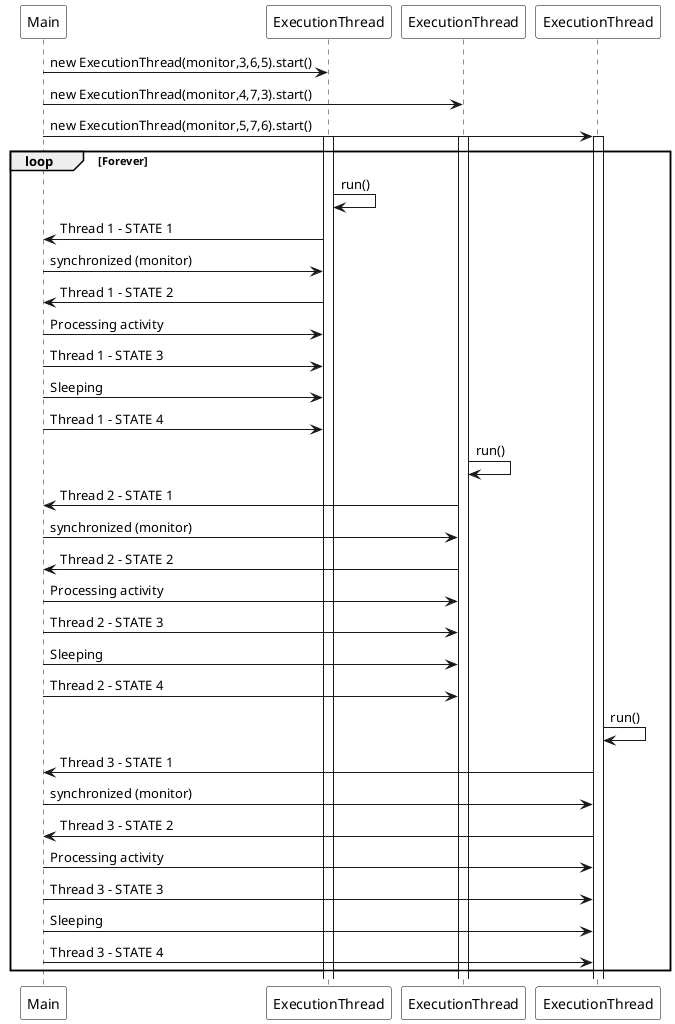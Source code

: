 @startuml

!define ExecutionThreadStyle << (S,#ADD8E6) >>
!define MainStyle << (S,#FFA07A) >>

skinparam participant {
    BackgroundColor ExecutionThreadStyle
    BorderColor black
    FontColor black
}

skinparam participant {
    BackgroundColor MainStyle
    BorderColor black
    FontColor black
}

participant Main as Main
participant ExecutionThread as ET1
participant ExecutionThread as ET2
participant ExecutionThread as ET3

Main -> ET1: new ExecutionThread(monitor,3,6,5).start()
Main -> ET2: new ExecutionThread(monitor,4,7,3).start()
Main -> ET3: new ExecutionThread(monitor,5,7,6).start()

activate ET1
activate ET2
activate ET3

loop Forever
    ET1 -> ET1: run()
    ET1 -> Main: Thread 1 - STATE 1
    Main -> ET1: synchronized (monitor)
    ET1 -> Main: Thread 1 - STATE 2
    Main -> ET1: Processing activity
    Main -> ET1: Thread 1 - STATE 3
    Main -> ET1: Sleeping
    Main -> ET1: Thread 1 - STATE 4

    ET2 -> ET2: run()
    ET2 -> Main: Thread 2 - STATE 1
    Main -> ET2: synchronized (monitor)
    ET2 -> Main: Thread 2 - STATE 2
    Main -> ET2: Processing activity
    Main -> ET2: Thread 2 - STATE 3
    Main -> ET2: Sleeping
    Main -> ET2: Thread 2 - STATE 4

    ET3 -> ET3: run()
    ET3 -> Main: Thread 3 - STATE 1
    Main -> ET3: synchronized (monitor)
    ET3 -> Main: Thread 3 - STATE 2
    Main -> ET3: Processing activity
    Main -> ET3: Thread 3 - STATE 3
    Main -> ET3: Sleeping
    Main -> ET3: Thread 3 - STATE 4
end

@enduml
